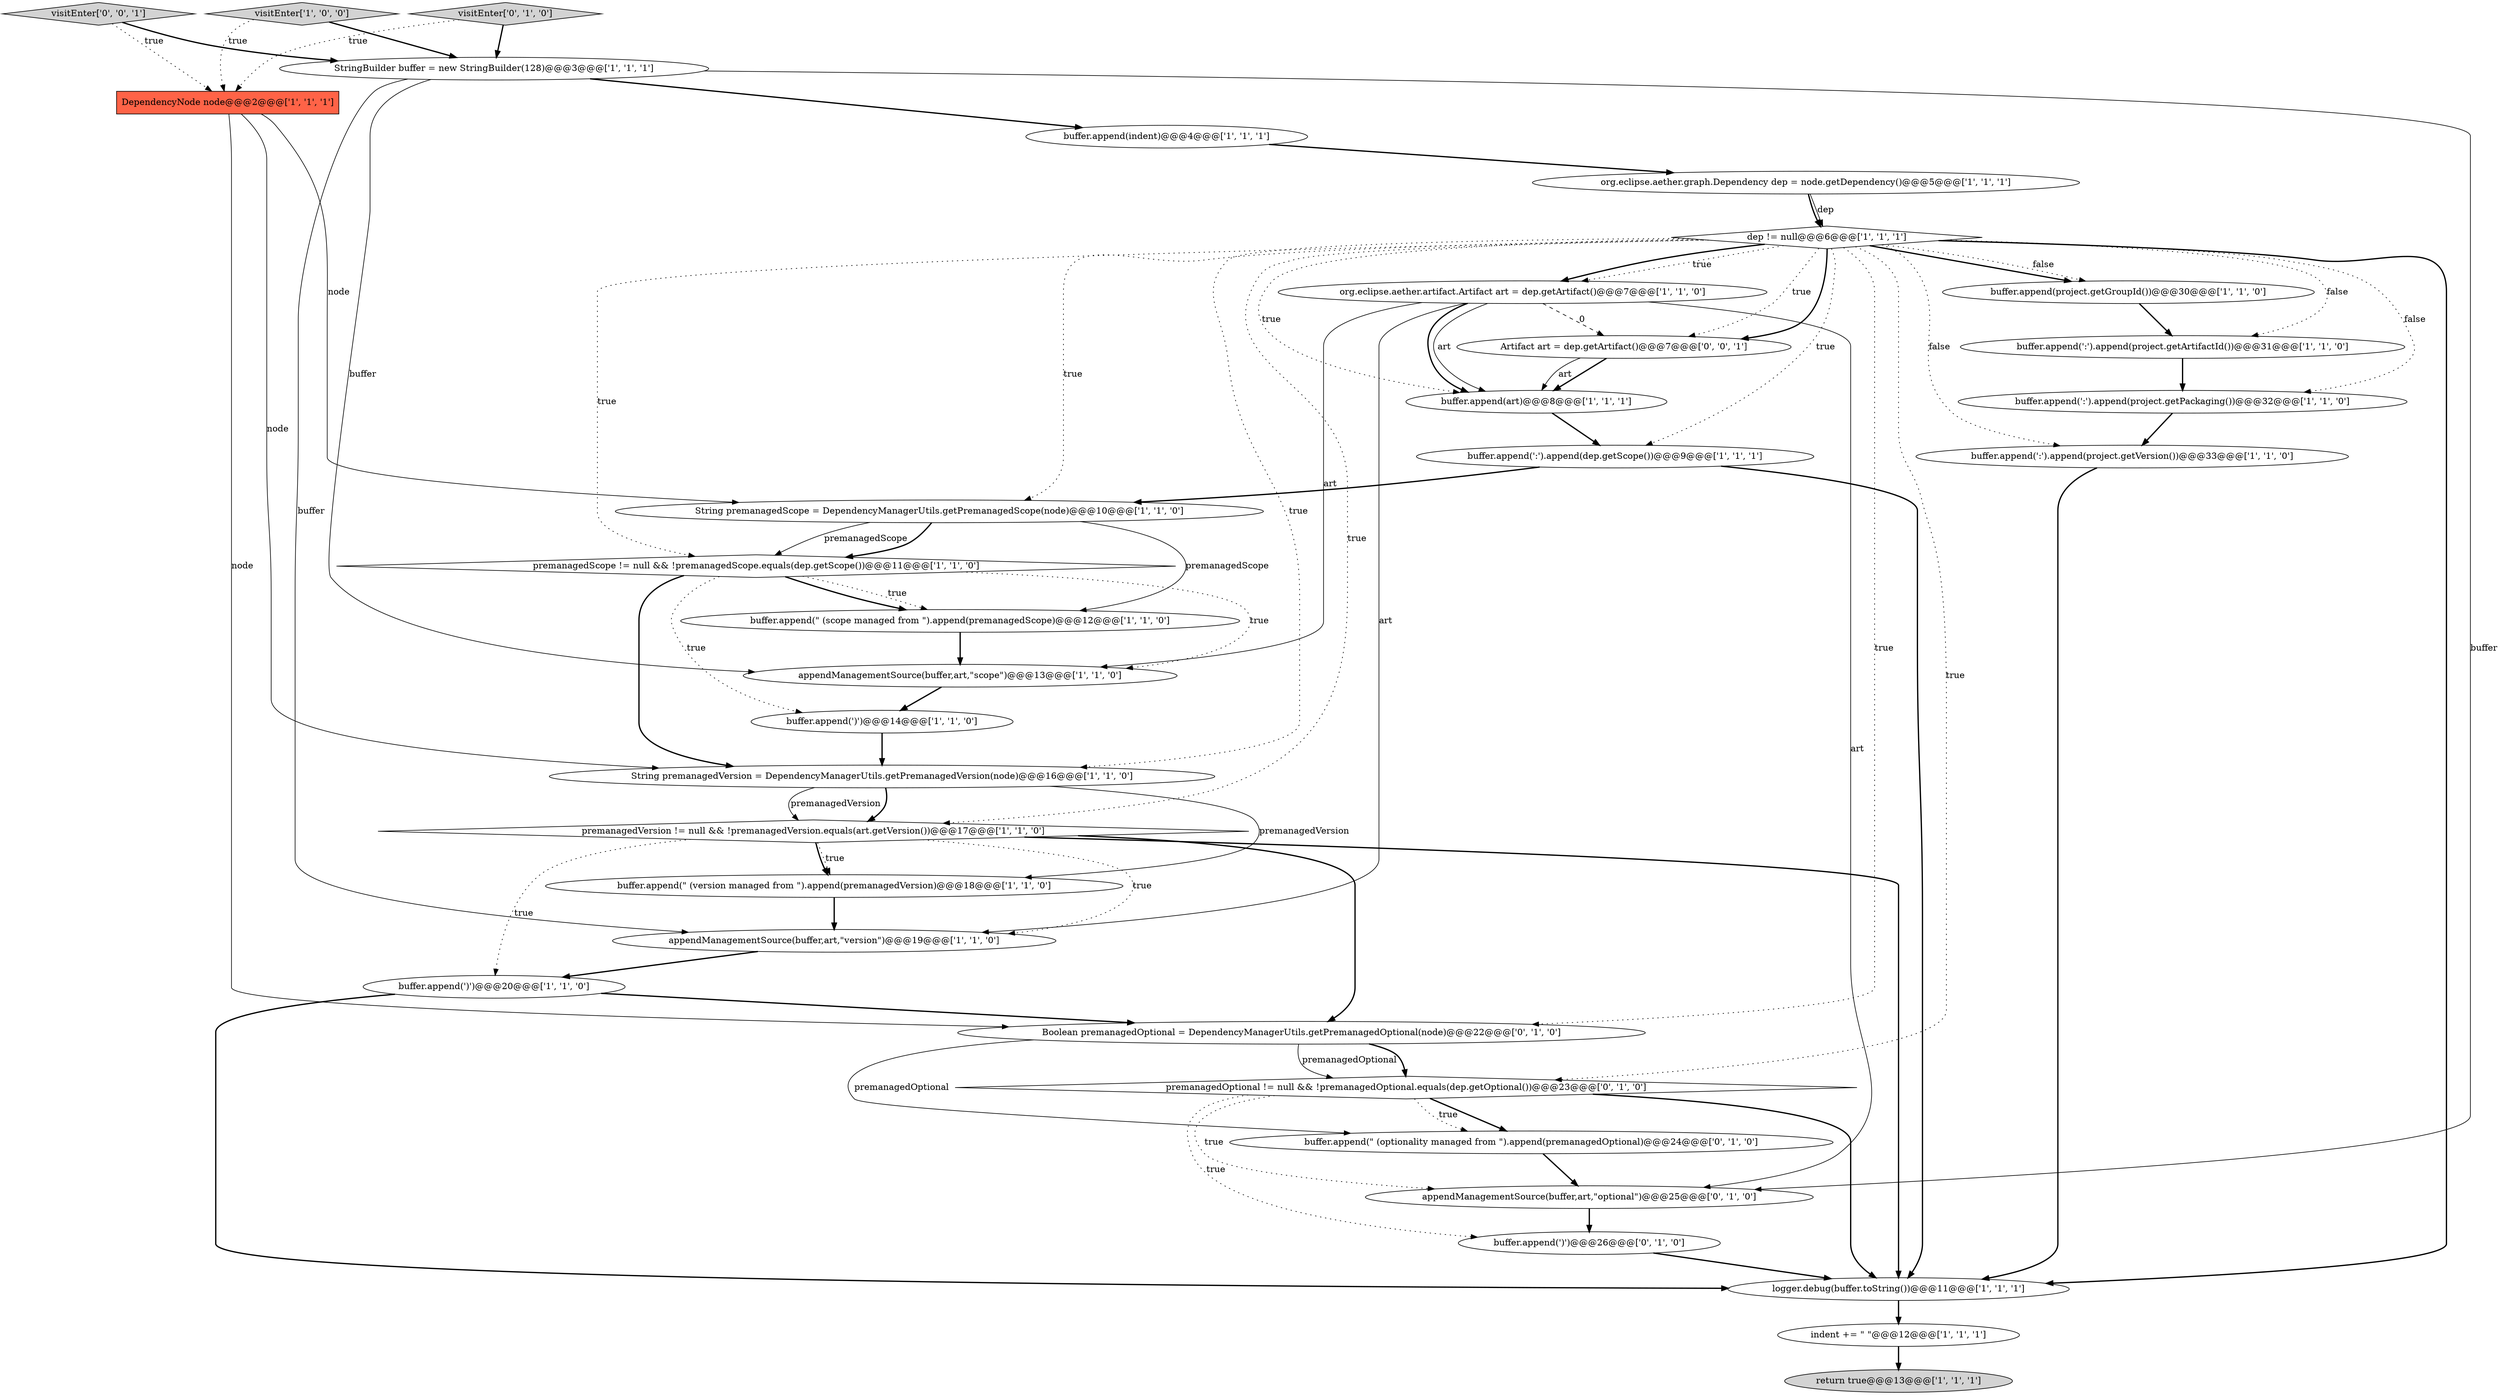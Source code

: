 digraph {
32 [style = filled, label = "visitEnter['0', '0', '1']", fillcolor = lightgray, shape = diamond image = "AAA0AAABBB3BBB"];
27 [style = filled, label = "premanagedOptional != null && !premanagedOptional.equals(dep.getOptional())@@@23@@@['0', '1', '0']", fillcolor = white, shape = diamond image = "AAA1AAABBB2BBB"];
11 [style = filled, label = "buffer.append(art)@@@8@@@['1', '1', '1']", fillcolor = white, shape = ellipse image = "AAA0AAABBB1BBB"];
3 [style = filled, label = "dep != null@@@6@@@['1', '1', '1']", fillcolor = white, shape = diamond image = "AAA0AAABBB1BBB"];
22 [style = filled, label = "logger.debug(buffer.toString())@@@11@@@['1', '1', '1']", fillcolor = white, shape = ellipse image = "AAA0AAABBB1BBB"];
17 [style = filled, label = "appendManagementSource(buffer,art,\"scope\")@@@13@@@['1', '1', '0']", fillcolor = white, shape = ellipse image = "AAA0AAABBB1BBB"];
5 [style = filled, label = "premanagedScope != null && !premanagedScope.equals(dep.getScope())@@@11@@@['1', '1', '0']", fillcolor = white, shape = diamond image = "AAA0AAABBB1BBB"];
26 [style = filled, label = "appendManagementSource(buffer,art,\"optional\")@@@25@@@['0', '1', '0']", fillcolor = white, shape = ellipse image = "AAA1AAABBB2BBB"];
21 [style = filled, label = "StringBuilder buffer = new StringBuilder(128)@@@3@@@['1', '1', '1']", fillcolor = white, shape = ellipse image = "AAA0AAABBB1BBB"];
2 [style = filled, label = "return true@@@13@@@['1', '1', '1']", fillcolor = lightgray, shape = ellipse image = "AAA0AAABBB1BBB"];
33 [style = filled, label = "Artifact art = dep.getArtifact()@@@7@@@['0', '0', '1']", fillcolor = white, shape = ellipse image = "AAA0AAABBB3BBB"];
31 [style = filled, label = "buffer.append(\" (optionality managed from \").append(premanagedOptional)@@@24@@@['0', '1', '0']", fillcolor = white, shape = ellipse image = "AAA1AAABBB2BBB"];
7 [style = filled, label = "buffer.append(')')@@@14@@@['1', '1', '0']", fillcolor = white, shape = ellipse image = "AAA0AAABBB1BBB"];
10 [style = filled, label = "org.eclipse.aether.graph.Dependency dep = node.getDependency()@@@5@@@['1', '1', '1']", fillcolor = white, shape = ellipse image = "AAA0AAABBB1BBB"];
24 [style = filled, label = "buffer.append(project.getGroupId())@@@30@@@['1', '1', '0']", fillcolor = white, shape = ellipse image = "AAA0AAABBB1BBB"];
13 [style = filled, label = "buffer.append(indent)@@@4@@@['1', '1', '1']", fillcolor = white, shape = ellipse image = "AAA0AAABBB1BBB"];
1 [style = filled, label = "appendManagementSource(buffer,art,\"version\")@@@19@@@['1', '1', '0']", fillcolor = white, shape = ellipse image = "AAA0AAABBB1BBB"];
16 [style = filled, label = "org.eclipse.aether.artifact.Artifact art = dep.getArtifact()@@@7@@@['1', '1', '0']", fillcolor = white, shape = ellipse image = "AAA0AAABBB1BBB"];
28 [style = filled, label = "buffer.append(')')@@@26@@@['0', '1', '0']", fillcolor = white, shape = ellipse image = "AAA1AAABBB2BBB"];
18 [style = filled, label = "buffer.append(':').append(project.getVersion())@@@33@@@['1', '1', '0']", fillcolor = white, shape = ellipse image = "AAA0AAABBB1BBB"];
19 [style = filled, label = "String premanagedScope = DependencyManagerUtils.getPremanagedScope(node)@@@10@@@['1', '1', '0']", fillcolor = white, shape = ellipse image = "AAA0AAABBB1BBB"];
30 [style = filled, label = "visitEnter['0', '1', '0']", fillcolor = lightgray, shape = diamond image = "AAA0AAABBB2BBB"];
20 [style = filled, label = "visitEnter['1', '0', '0']", fillcolor = lightgray, shape = diamond image = "AAA0AAABBB1BBB"];
14 [style = filled, label = "DependencyNode node@@@2@@@['1', '1', '1']", fillcolor = tomato, shape = box image = "AAA0AAABBB1BBB"];
25 [style = filled, label = "buffer.append(')')@@@20@@@['1', '1', '0']", fillcolor = white, shape = ellipse image = "AAA0AAABBB1BBB"];
12 [style = filled, label = "indent += \" \"@@@12@@@['1', '1', '1']", fillcolor = white, shape = ellipse image = "AAA0AAABBB1BBB"];
0 [style = filled, label = "premanagedVersion != null && !premanagedVersion.equals(art.getVersion())@@@17@@@['1', '1', '0']", fillcolor = white, shape = diamond image = "AAA0AAABBB1BBB"];
6 [style = filled, label = "buffer.append(\" (version managed from \").append(premanagedVersion)@@@18@@@['1', '1', '0']", fillcolor = white, shape = ellipse image = "AAA0AAABBB1BBB"];
29 [style = filled, label = "Boolean premanagedOptional = DependencyManagerUtils.getPremanagedOptional(node)@@@22@@@['0', '1', '0']", fillcolor = white, shape = ellipse image = "AAA1AAABBB2BBB"];
9 [style = filled, label = "buffer.append(':').append(project.getPackaging())@@@32@@@['1', '1', '0']", fillcolor = white, shape = ellipse image = "AAA0AAABBB1BBB"];
8 [style = filled, label = "buffer.append(\" (scope managed from \").append(premanagedScope)@@@12@@@['1', '1', '0']", fillcolor = white, shape = ellipse image = "AAA0AAABBB1BBB"];
15 [style = filled, label = "String premanagedVersion = DependencyManagerUtils.getPremanagedVersion(node)@@@16@@@['1', '1', '0']", fillcolor = white, shape = ellipse image = "AAA0AAABBB1BBB"];
23 [style = filled, label = "buffer.append(':').append(dep.getScope())@@@9@@@['1', '1', '1']", fillcolor = white, shape = ellipse image = "AAA0AAABBB1BBB"];
4 [style = filled, label = "buffer.append(':').append(project.getArtifactId())@@@31@@@['1', '1', '0']", fillcolor = white, shape = ellipse image = "AAA0AAABBB1BBB"];
5->8 [style = dotted, label="true"];
23->22 [style = bold, label=""];
3->24 [style = bold, label=""];
0->6 [style = dotted, label="true"];
3->29 [style = dotted, label="true"];
16->1 [style = solid, label="art"];
30->21 [style = bold, label=""];
14->15 [style = solid, label="node"];
3->4 [style = dotted, label="false"];
30->14 [style = dotted, label="true"];
19->8 [style = solid, label="premanagedScope"];
29->27 [style = solid, label="premanagedOptional"];
10->3 [style = bold, label=""];
28->22 [style = bold, label=""];
15->0 [style = bold, label=""];
4->9 [style = bold, label=""];
11->23 [style = bold, label=""];
15->0 [style = solid, label="premanagedVersion"];
13->10 [style = bold, label=""];
3->16 [style = dotted, label="true"];
27->28 [style = dotted, label="true"];
20->14 [style = dotted, label="true"];
0->1 [style = dotted, label="true"];
21->1 [style = solid, label="buffer"];
19->5 [style = solid, label="premanagedScope"];
3->9 [style = dotted, label="false"];
16->11 [style = solid, label="art"];
19->5 [style = bold, label=""];
0->22 [style = bold, label=""];
33->11 [style = bold, label=""];
0->29 [style = bold, label=""];
32->14 [style = dotted, label="true"];
21->26 [style = solid, label="buffer"];
31->26 [style = bold, label=""];
1->25 [style = bold, label=""];
3->27 [style = dotted, label="true"];
21->17 [style = solid, label="buffer"];
3->11 [style = dotted, label="true"];
16->33 [style = dashed, label="0"];
3->22 [style = bold, label=""];
3->33 [style = bold, label=""];
3->18 [style = dotted, label="false"];
21->13 [style = bold, label=""];
0->6 [style = bold, label=""];
14->19 [style = solid, label="node"];
29->27 [style = bold, label=""];
3->15 [style = dotted, label="true"];
5->8 [style = bold, label=""];
18->22 [style = bold, label=""];
3->19 [style = dotted, label="true"];
12->2 [style = bold, label=""];
24->4 [style = bold, label=""];
27->26 [style = dotted, label="true"];
3->24 [style = dotted, label="false"];
26->28 [style = bold, label=""];
7->15 [style = bold, label=""];
3->16 [style = bold, label=""];
17->7 [style = bold, label=""];
22->12 [style = bold, label=""];
16->11 [style = bold, label=""];
6->1 [style = bold, label=""];
3->33 [style = dotted, label="true"];
27->31 [style = bold, label=""];
27->31 [style = dotted, label="true"];
9->18 [style = bold, label=""];
5->17 [style = dotted, label="true"];
25->29 [style = bold, label=""];
0->25 [style = dotted, label="true"];
16->26 [style = solid, label="art"];
15->6 [style = solid, label="premanagedVersion"];
23->19 [style = bold, label=""];
3->23 [style = dotted, label="true"];
16->17 [style = solid, label="art"];
5->7 [style = dotted, label="true"];
33->11 [style = solid, label="art"];
8->17 [style = bold, label=""];
27->22 [style = bold, label=""];
32->21 [style = bold, label=""];
3->0 [style = dotted, label="true"];
20->21 [style = bold, label=""];
14->29 [style = solid, label="node"];
29->31 [style = solid, label="premanagedOptional"];
10->3 [style = solid, label="dep"];
25->22 [style = bold, label=""];
3->5 [style = dotted, label="true"];
5->15 [style = bold, label=""];
}
